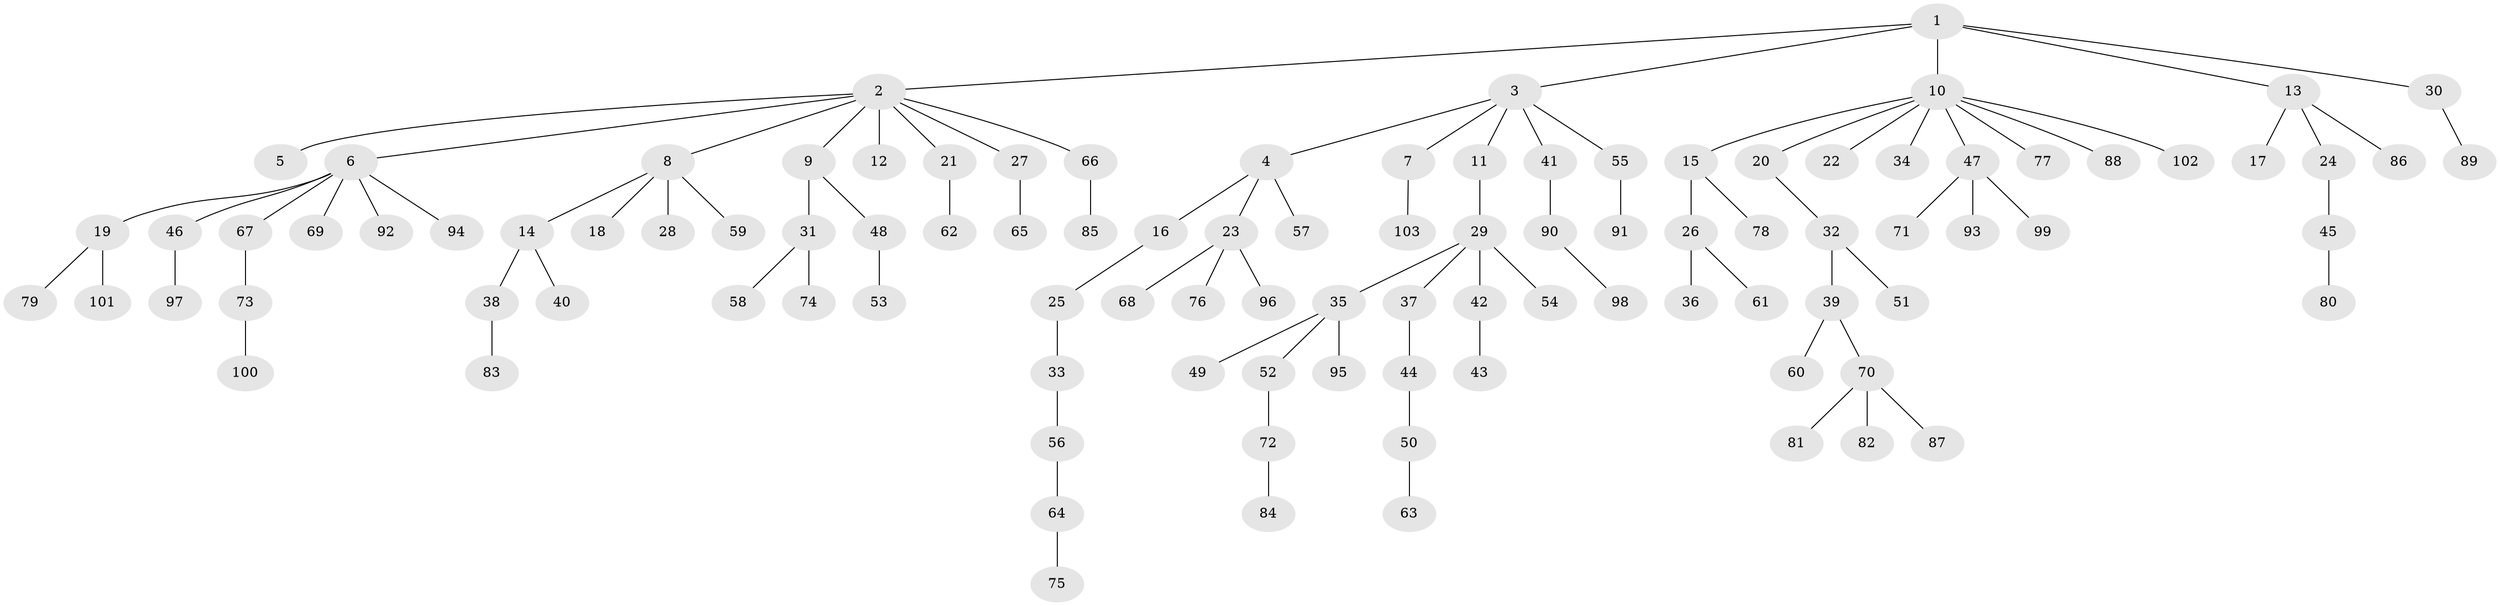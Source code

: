 // coarse degree distribution, {2: 0.23333333333333334, 3: 0.03333333333333333, 1: 0.5666666666666667, 6: 0.06666666666666667, 4: 0.1}
// Generated by graph-tools (version 1.1) at 2025/37/03/04/25 23:37:18]
// undirected, 103 vertices, 102 edges
graph export_dot {
  node [color=gray90,style=filled];
  1;
  2;
  3;
  4;
  5;
  6;
  7;
  8;
  9;
  10;
  11;
  12;
  13;
  14;
  15;
  16;
  17;
  18;
  19;
  20;
  21;
  22;
  23;
  24;
  25;
  26;
  27;
  28;
  29;
  30;
  31;
  32;
  33;
  34;
  35;
  36;
  37;
  38;
  39;
  40;
  41;
  42;
  43;
  44;
  45;
  46;
  47;
  48;
  49;
  50;
  51;
  52;
  53;
  54;
  55;
  56;
  57;
  58;
  59;
  60;
  61;
  62;
  63;
  64;
  65;
  66;
  67;
  68;
  69;
  70;
  71;
  72;
  73;
  74;
  75;
  76;
  77;
  78;
  79;
  80;
  81;
  82;
  83;
  84;
  85;
  86;
  87;
  88;
  89;
  90;
  91;
  92;
  93;
  94;
  95;
  96;
  97;
  98;
  99;
  100;
  101;
  102;
  103;
  1 -- 2;
  1 -- 3;
  1 -- 10;
  1 -- 13;
  1 -- 30;
  2 -- 5;
  2 -- 6;
  2 -- 8;
  2 -- 9;
  2 -- 12;
  2 -- 21;
  2 -- 27;
  2 -- 66;
  3 -- 4;
  3 -- 7;
  3 -- 11;
  3 -- 41;
  3 -- 55;
  4 -- 16;
  4 -- 23;
  4 -- 57;
  6 -- 19;
  6 -- 46;
  6 -- 67;
  6 -- 69;
  6 -- 92;
  6 -- 94;
  7 -- 103;
  8 -- 14;
  8 -- 18;
  8 -- 28;
  8 -- 59;
  9 -- 31;
  9 -- 48;
  10 -- 15;
  10 -- 20;
  10 -- 22;
  10 -- 34;
  10 -- 47;
  10 -- 77;
  10 -- 88;
  10 -- 102;
  11 -- 29;
  13 -- 17;
  13 -- 24;
  13 -- 86;
  14 -- 38;
  14 -- 40;
  15 -- 26;
  15 -- 78;
  16 -- 25;
  19 -- 79;
  19 -- 101;
  20 -- 32;
  21 -- 62;
  23 -- 68;
  23 -- 76;
  23 -- 96;
  24 -- 45;
  25 -- 33;
  26 -- 36;
  26 -- 61;
  27 -- 65;
  29 -- 35;
  29 -- 37;
  29 -- 42;
  29 -- 54;
  30 -- 89;
  31 -- 58;
  31 -- 74;
  32 -- 39;
  32 -- 51;
  33 -- 56;
  35 -- 49;
  35 -- 52;
  35 -- 95;
  37 -- 44;
  38 -- 83;
  39 -- 60;
  39 -- 70;
  41 -- 90;
  42 -- 43;
  44 -- 50;
  45 -- 80;
  46 -- 97;
  47 -- 71;
  47 -- 93;
  47 -- 99;
  48 -- 53;
  50 -- 63;
  52 -- 72;
  55 -- 91;
  56 -- 64;
  64 -- 75;
  66 -- 85;
  67 -- 73;
  70 -- 81;
  70 -- 82;
  70 -- 87;
  72 -- 84;
  73 -- 100;
  90 -- 98;
}
